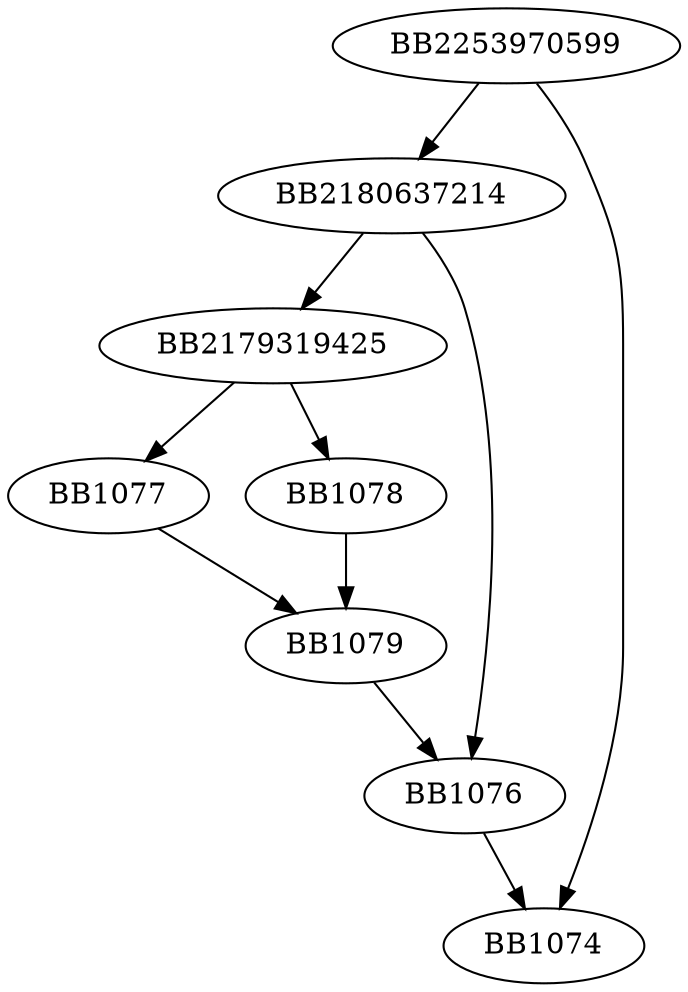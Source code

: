 digraph G{
	BB2253970599->BB2180637214;
	BB2253970599->BB1074;
	BB2180637214->BB2179319425;
	BB2180637214->BB1076;
	BB2179319425->BB1077;
	BB2179319425->BB1078;
	BB1078->BB1079;
	BB1077->BB1079;
	BB1079->BB1076;
	BB1076->BB1074;
}
